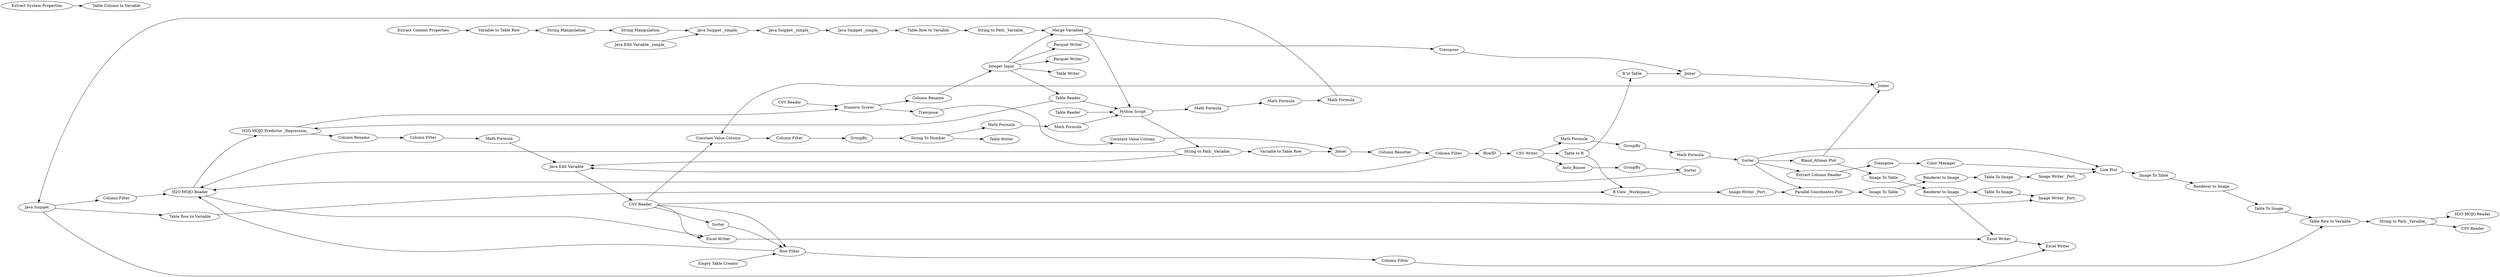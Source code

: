 digraph {
	439 -> 463
	482 -> 262
	440 -> 441
	68 -> 67
	482 -> 460
	479 -> 478
	484 -> 491
	450 -> 457
	67 -> 476
	447 -> 172
	59 -> 58
	190 -> 474
	491 -> 489
	478 -> 491
	438 -> 437
	78 -> 80
	479 -> 218
	469 -> 467
	488 -> 331
	458 -> 492
	64 -> 480
	331 -> 486
	497 -> 498
	460 -> 461
	451 -> 173
	79 -> 81
	462 -> 478
	433 -> 236
	47 -> 46
	431 -> 190
	129 -> 449
	67 -> 72
	483 -> 218
	449 -> 468
	474 -> 185
	465 -> 466
	477 -> 479
	88 -> 465
	81 -> 483
	242 -> 243
	52 -> 54
	484 -> 87
	445 -> 446
	430 -> 172
	486 -> 449
	243 -> 485
	173 -> 431
	439 -> 488
	172 -> 451
	474 -> 440
	7 -> 56
	450 -> 451
	467 -> 487
	87 -> 471
	67 -> 73
	471 -> 478
	262 -> 331
	60 -> 61
	483 -> 82
	67 -> 64
	468 -> 469
	241 -> 242
	74 -> 68
	497 -> 496
	435 -> 241
	436 -> 438
	484 -> 471
	129 -> 436
	471 -> 495
	74 -> 78
	67 -> 65
	80 -> 79
	63 -> 477
	487 -> 435
	495 -> 485
	64 -> 477
	453 -> 439
	54 -> 60
	480 -> 88
	472 -> 471
	461 -> 462
	463 -> 478
	476 -> 430
	82 -> 482
	478 -> 480
	48 -> 47
	456 -> 489
	484 -> 492
	446 -> 453
	480 -> 74
	479 -> 481
	129 -> 450
	489 -> 490
	218 -> 484
	61 -> 476
	476 -> 477
	457 -> 456
	236 -> 129
	466 -> 218
	482 -> 434
	55 -> 46
	58 -> 48
	437 -> 435
	46 -> 52
	262 -> 447
	485 -> 497
	484 -> 173
	129 -> 435
	477 -> 445
	439 -> 490
	441 -> 477
	434 -> 433
	481 -> 79
	71 -> 74
	456 -> 458
	489 [label="Excel Writer"]
	482 [label="CSV Writer"]
	190 [label=GroupBy]
	436 [label="Extract Column Header"]
	465 [label="Column Filter"]
	484 [label="CSV Reader"]
	129 [label=Sorter]
	433 [label=GroupBy]
	457 [label="Image To Table"]
	68 [label="Column Rename"]
	47 [label="String Manipulation"]
	496 [label="CSV Reader"]
	478 [label="H2O MOJO Reader"]
	491 [label="Excel Writer"]
	331 [label="R View _Workspace_"]
	495 [label="Column Filter"]
	81 [label="Column Resorter"]
	479 [label="String to Path _Variable_"]
	472 [label="Empty Table Creator"]
	477 [label="Python Script"]
	488 [label="Table Row to Variable"]
	79 [label=Joiner]
	58 [label="Variable to Table Row"]
	485 [label="Table Row to Variable"]
	431 [label="Column Filter"]
	438 [label=Transpose]
	185 [label="Table Writer"]
	480 [label="H2O MOJO Predictor _Regression_"]
	54 [label="Java Snippet _simple_"]
	481 [label="Variable to Table Row"]
	262 [label="Table to R"]
	243 [label="Table To Image"]
	497 [label="String to Path _Variable_"]
	453 [label="Math Formula"]
	435 [label="Line Plot"]
	60 [label="Table Row to Variable"]
	460 [label=Auto_Binner]
	71 [label="CSV Reader"]
	241 [label="Image To Table"]
	88 [label="Column Rename"]
	447 [label="R to Table"]
	466 [label="Math Formula"]
	52 [label="Java Snippet _simple_"]
	80 [label="Constant Value Column"]
	483 [label="Column Filter"]
	498 [label="H2O MOJO Reader"]
	449 [label="Parallel Coordinates Plot"]
	55 [label="Java Edit Variable _simple_"]
	490 [label="Excel Writer"]
	469 [label="Renderer to Image"]
	7 [label="Extract System Properties"]
	458 [label="Table To Image"]
	463 [label="Column Filter"]
	462 [label=Sorter]
	440 [label="Math Formula"]
	439 [label="Java Snippet"]
	64 [label="Table Reader"]
	56 [label="Table Column to Variable"]
	451 [label=Joiner]
	218 [label="Java Edit Variable"]
	59 [label="Extract Context Properties"]
	437 [label="Color Manager"]
	446 [label="Math Formula"]
	456 [label="Renderer to Image"]
	72 [label="Parquet Writer"]
	430 [label=Transpose]
	61 [label="String to Path _Variable_"]
	441 [label="Math Formula"]
	492 [label="Image Writer _Port_"]
	82 [label=RowID]
	65 [label="Table Writer"]
	46 [label="Java Snippet _simple_"]
	474 [label="String To Number"]
	476 [label="Merge Variables"]
	242 [label="Renderer to Image"]
	471 [label="Row Filter"]
	74 [label="Numeric Scorer"]
	461 [label=GroupBy]
	78 [label=Transpose]
	467 [label="Table To Image"]
	236 [label="Math Formula"]
	486 [label="Image Writer _Port_"]
	450 [label="Bland_Altman Plot"]
	48 [label="String Manipulation"]
	434 [label="Math Formula"]
	468 [label="Image To Table"]
	87 [label=Sorter]
	173 [label="Constant Value Column"]
	67 [label="Integer Input"]
	63 [label="Table Reader"]
	172 [label=Joiner]
	487 [label="Image Writer _Port_"]
	445 [label="Math Formula"]
	73 [label="Parquet Writer"]
	rankdir=LR
}
